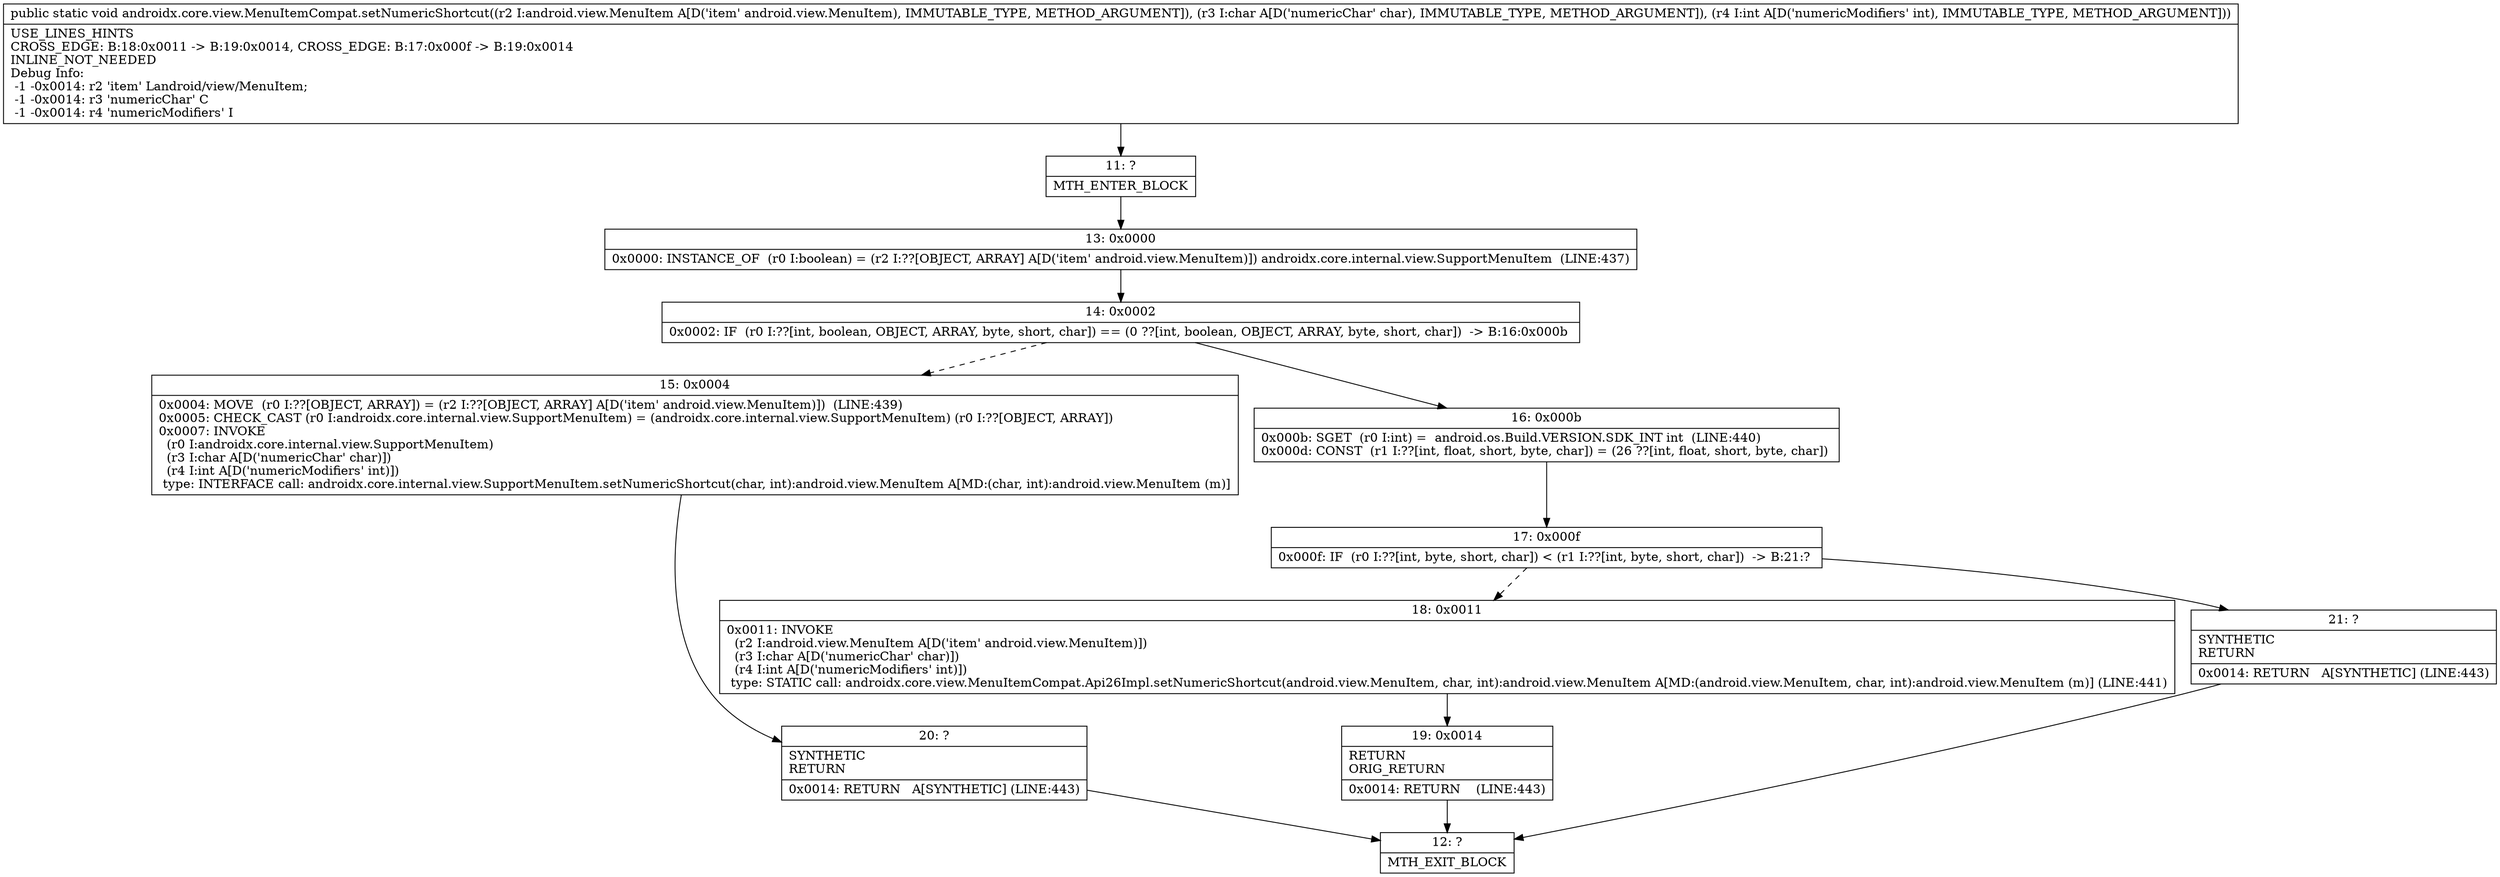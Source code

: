 digraph "CFG forandroidx.core.view.MenuItemCompat.setNumericShortcut(Landroid\/view\/MenuItem;CI)V" {
Node_11 [shape=record,label="{11\:\ ?|MTH_ENTER_BLOCK\l}"];
Node_13 [shape=record,label="{13\:\ 0x0000|0x0000: INSTANCE_OF  (r0 I:boolean) = (r2 I:??[OBJECT, ARRAY] A[D('item' android.view.MenuItem)]) androidx.core.internal.view.SupportMenuItem  (LINE:437)\l}"];
Node_14 [shape=record,label="{14\:\ 0x0002|0x0002: IF  (r0 I:??[int, boolean, OBJECT, ARRAY, byte, short, char]) == (0 ??[int, boolean, OBJECT, ARRAY, byte, short, char])  \-\> B:16:0x000b \l}"];
Node_15 [shape=record,label="{15\:\ 0x0004|0x0004: MOVE  (r0 I:??[OBJECT, ARRAY]) = (r2 I:??[OBJECT, ARRAY] A[D('item' android.view.MenuItem)])  (LINE:439)\l0x0005: CHECK_CAST (r0 I:androidx.core.internal.view.SupportMenuItem) = (androidx.core.internal.view.SupportMenuItem) (r0 I:??[OBJECT, ARRAY]) \l0x0007: INVOKE  \l  (r0 I:androidx.core.internal.view.SupportMenuItem)\l  (r3 I:char A[D('numericChar' char)])\l  (r4 I:int A[D('numericModifiers' int)])\l type: INTERFACE call: androidx.core.internal.view.SupportMenuItem.setNumericShortcut(char, int):android.view.MenuItem A[MD:(char, int):android.view.MenuItem (m)]\l}"];
Node_20 [shape=record,label="{20\:\ ?|SYNTHETIC\lRETURN\l|0x0014: RETURN   A[SYNTHETIC] (LINE:443)\l}"];
Node_12 [shape=record,label="{12\:\ ?|MTH_EXIT_BLOCK\l}"];
Node_16 [shape=record,label="{16\:\ 0x000b|0x000b: SGET  (r0 I:int) =  android.os.Build.VERSION.SDK_INT int  (LINE:440)\l0x000d: CONST  (r1 I:??[int, float, short, byte, char]) = (26 ??[int, float, short, byte, char]) \l}"];
Node_17 [shape=record,label="{17\:\ 0x000f|0x000f: IF  (r0 I:??[int, byte, short, char]) \< (r1 I:??[int, byte, short, char])  \-\> B:21:? \l}"];
Node_18 [shape=record,label="{18\:\ 0x0011|0x0011: INVOKE  \l  (r2 I:android.view.MenuItem A[D('item' android.view.MenuItem)])\l  (r3 I:char A[D('numericChar' char)])\l  (r4 I:int A[D('numericModifiers' int)])\l type: STATIC call: androidx.core.view.MenuItemCompat.Api26Impl.setNumericShortcut(android.view.MenuItem, char, int):android.view.MenuItem A[MD:(android.view.MenuItem, char, int):android.view.MenuItem (m)] (LINE:441)\l}"];
Node_19 [shape=record,label="{19\:\ 0x0014|RETURN\lORIG_RETURN\l|0x0014: RETURN    (LINE:443)\l}"];
Node_21 [shape=record,label="{21\:\ ?|SYNTHETIC\lRETURN\l|0x0014: RETURN   A[SYNTHETIC] (LINE:443)\l}"];
MethodNode[shape=record,label="{public static void androidx.core.view.MenuItemCompat.setNumericShortcut((r2 I:android.view.MenuItem A[D('item' android.view.MenuItem), IMMUTABLE_TYPE, METHOD_ARGUMENT]), (r3 I:char A[D('numericChar' char), IMMUTABLE_TYPE, METHOD_ARGUMENT]), (r4 I:int A[D('numericModifiers' int), IMMUTABLE_TYPE, METHOD_ARGUMENT]))  | USE_LINES_HINTS\lCROSS_EDGE: B:18:0x0011 \-\> B:19:0x0014, CROSS_EDGE: B:17:0x000f \-\> B:19:0x0014\lINLINE_NOT_NEEDED\lDebug Info:\l  \-1 \-0x0014: r2 'item' Landroid\/view\/MenuItem;\l  \-1 \-0x0014: r3 'numericChar' C\l  \-1 \-0x0014: r4 'numericModifiers' I\l}"];
MethodNode -> Node_11;Node_11 -> Node_13;
Node_13 -> Node_14;
Node_14 -> Node_15[style=dashed];
Node_14 -> Node_16;
Node_15 -> Node_20;
Node_20 -> Node_12;
Node_16 -> Node_17;
Node_17 -> Node_18[style=dashed];
Node_17 -> Node_21;
Node_18 -> Node_19;
Node_19 -> Node_12;
Node_21 -> Node_12;
}


